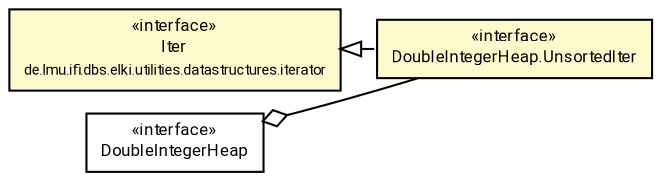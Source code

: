 #!/usr/local/bin/dot
#
# Class diagram 
# Generated by UMLGraph version R5_7_2-60-g0e99a6 (http://www.spinellis.gr/umlgraph/)
#

digraph G {
	graph [fontnames="svg"]
	edge [fontname="Roboto",fontsize=7,labelfontname="Roboto",labelfontsize=7,color="black"];
	node [fontname="Roboto",fontcolor="black",fontsize=8,shape=plaintext,margin=0,width=0,height=0];
	nodesep=0.15;
	ranksep=0.25;
	rankdir=LR;
	// de.lmu.ifi.dbs.elki.utilities.datastructures.iterator.Iter
	c3540749 [label=<<table title="de.lmu.ifi.dbs.elki.utilities.datastructures.iterator.Iter" border="0" cellborder="1" cellspacing="0" cellpadding="2" bgcolor="LemonChiffon" href="../iterator/Iter.html" target="_parent">
		<tr><td><table border="0" cellspacing="0" cellpadding="1">
		<tr><td align="center" balign="center"> &#171;interface&#187; </td></tr>
		<tr><td align="center" balign="center"> <font face="Roboto">Iter</font> </td></tr>
		<tr><td align="center" balign="center"> <font face="Roboto" point-size="7.0">de.lmu.ifi.dbs.elki.utilities.datastructures.iterator</font> </td></tr>
		</table></td></tr>
		</table>>, URL="../iterator/Iter.html"];
	// de.lmu.ifi.dbs.elki.utilities.datastructures.heap.DoubleIntegerHeap
	c3540821 [label=<<table title="de.lmu.ifi.dbs.elki.utilities.datastructures.heap.DoubleIntegerHeap" border="0" cellborder="1" cellspacing="0" cellpadding="2" href="DoubleIntegerHeap.html" target="_parent">
		<tr><td><table border="0" cellspacing="0" cellpadding="1">
		<tr><td align="center" balign="center"> &#171;interface&#187; </td></tr>
		<tr><td align="center" balign="center"> <font face="Roboto">DoubleIntegerHeap</font> </td></tr>
		</table></td></tr>
		</table>>, URL="DoubleIntegerHeap.html"];
	// de.lmu.ifi.dbs.elki.utilities.datastructures.heap.DoubleIntegerHeap.UnsortedIter
	c3540822 [label=<<table title="de.lmu.ifi.dbs.elki.utilities.datastructures.heap.DoubleIntegerHeap.UnsortedIter" border="0" cellborder="1" cellspacing="0" cellpadding="2" bgcolor="lemonChiffon" href="DoubleIntegerHeap.UnsortedIter.html" target="_parent">
		<tr><td><table border="0" cellspacing="0" cellpadding="1">
		<tr><td align="center" balign="center"> &#171;interface&#187; </td></tr>
		<tr><td align="center" balign="center"> <font face="Roboto">DoubleIntegerHeap.UnsortedIter</font> </td></tr>
		</table></td></tr>
		</table>>, URL="DoubleIntegerHeap.UnsortedIter.html"];
	// de.lmu.ifi.dbs.elki.utilities.datastructures.heap.DoubleIntegerHeap has de.lmu.ifi.dbs.elki.utilities.datastructures.heap.DoubleIntegerHeap.UnsortedIter
	c3540821 -> c3540822 [arrowhead=none,arrowtail=ediamond,dir=back,weight=4];
	// de.lmu.ifi.dbs.elki.utilities.datastructures.heap.DoubleIntegerHeap.UnsortedIter implements de.lmu.ifi.dbs.elki.utilities.datastructures.iterator.Iter
	c3540749 -> c3540822 [arrowtail=empty,style=dashed,dir=back,weight=9];
}

